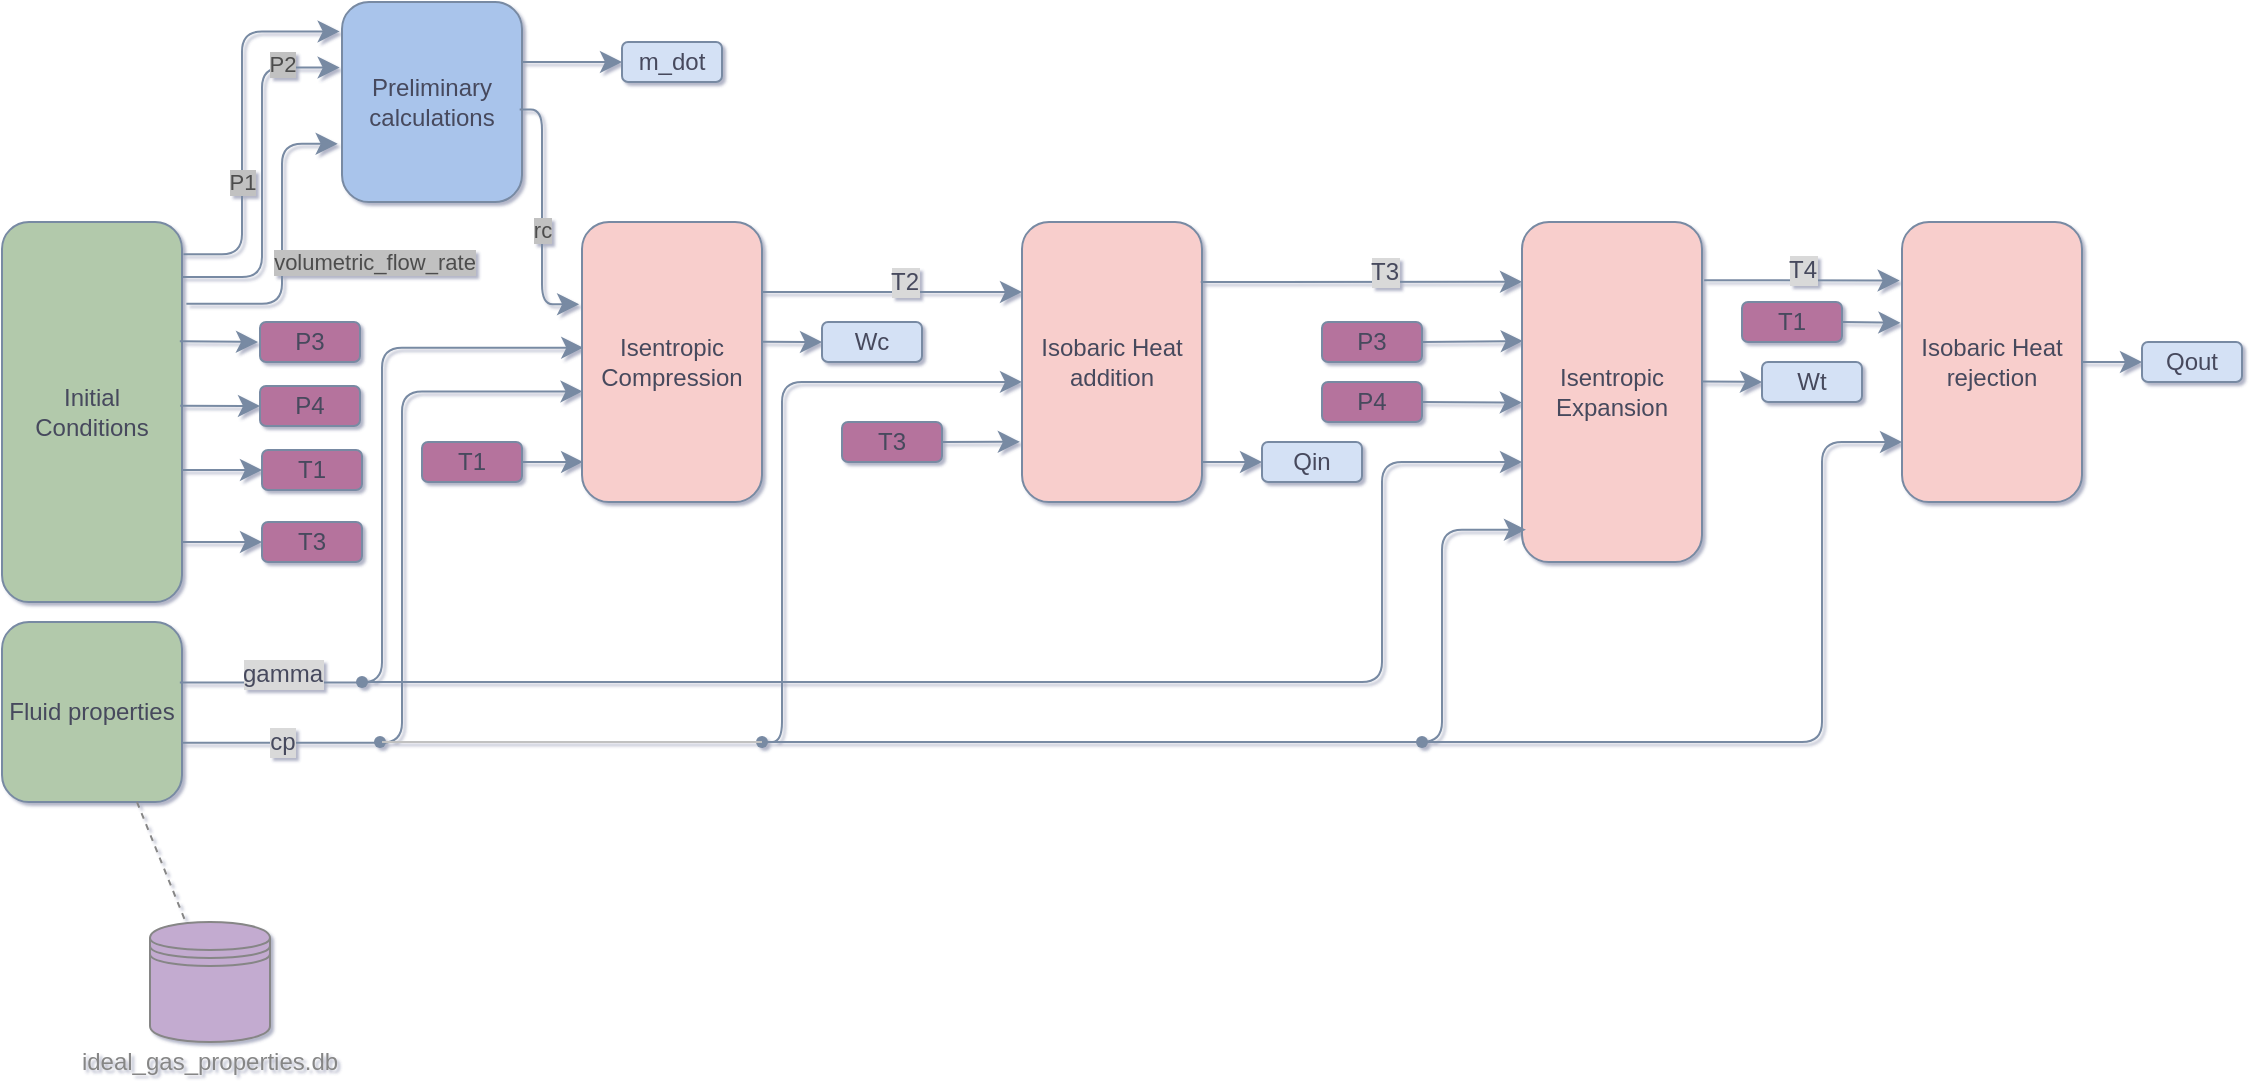 <mxfile version="27.1.4">
  <diagram name="Page-1" id="Q7OZ-y-GeXmkOtCzJn70">
    <mxGraphModel dx="978" dy="524" grid="1" gridSize="10" guides="1" tooltips="1" connect="1" arrows="1" fold="1" page="1" pageScale="1" pageWidth="1169" pageHeight="827" background="light-dark(#FFFFFF,#F1F1F1)" math="0" shadow="1" adaptiveColors="simple">
      <root>
        <mxCell id="0" />
        <mxCell id="1" parent="0" />
        <mxCell id="EEwLQgVUChroAXqvbahQ-1" value="Initial Conditions" style="rounded=1;whiteSpace=wrap;html=1;labelBackgroundColor=none;fillColor=#B2C9AB;strokeColor=#788AA3;fontColor=#46495D;" parent="1" vertex="1">
          <mxGeometry x="30" y="230" width="90" height="190" as="geometry" />
        </mxCell>
        <mxCell id="EEwLQgVUChroAXqvbahQ-2" value="Fluid properties" style="rounded=1;whiteSpace=wrap;html=1;labelBackgroundColor=none;fillColor=#B2C9AB;strokeColor=#788AA3;fontColor=#46495D;" parent="1" vertex="1">
          <mxGeometry x="30" y="430" width="90" height="90" as="geometry" />
        </mxCell>
        <mxCell id="EEwLQgVUChroAXqvbahQ-4" value="Isentropic Compression" style="rounded=1;whiteSpace=wrap;html=1;labelBackgroundColor=none;fillColor=#F8CECC;strokeColor=#788AA3;fontColor=#46495D;" parent="1" vertex="1">
          <mxGeometry x="320" y="230" width="90" height="140" as="geometry" />
        </mxCell>
        <mxCell id="EEwLQgVUChroAXqvbahQ-10" value="" style="edgeStyle=elbowEdgeStyle;elbow=horizontal;endArrow=classic;html=1;curved=0;rounded=1;endSize=8;startSize=8;fontSize=12;entryX=0.007;entryY=0.449;entryDx=0;entryDy=0;entryPerimeter=0;exitX=0.988;exitY=0.336;exitDx=0;exitDy=0;exitPerimeter=0;labelBackgroundColor=none;strokeColor=#788AA3;fontColor=default;" parent="1" source="EEwLQgVUChroAXqvbahQ-2" target="EEwLQgVUChroAXqvbahQ-4" edge="1">
          <mxGeometry width="50" height="50" relative="1" as="geometry">
            <mxPoint x="120" y="510" as="sourcePoint" />
            <mxPoint x="170" y="460" as="targetPoint" />
            <Array as="points">
              <mxPoint x="220" y="400" />
            </Array>
          </mxGeometry>
        </mxCell>
        <mxCell id="EEwLQgVUChroAXqvbahQ-11" value="gamma" style="edgeLabel;html=1;align=center;verticalAlign=middle;resizable=0;points=[];fontSize=12;labelBackgroundColor=#D9D9D9;fontColor=#46495D;rounded=1;" parent="EEwLQgVUChroAXqvbahQ-10" vertex="1" connectable="0">
          <mxGeometry x="0.672" relative="1" as="geometry">
            <mxPoint x="-90" y="163" as="offset" />
          </mxGeometry>
        </mxCell>
        <mxCell id="EEwLQgVUChroAXqvbahQ-12" value="" style="edgeStyle=elbowEdgeStyle;elbow=horizontal;endArrow=classic;html=1;curved=0;rounded=1;endSize=8;startSize=8;fontSize=12;exitX=0.996;exitY=0.671;exitDx=0;exitDy=0;entryX=0.003;entryY=0.605;entryDx=0;entryDy=0;labelBackgroundColor=none;strokeColor=#788AA3;fontColor=default;exitPerimeter=0;entryPerimeter=0;" parent="1" source="EEwLQgVUChroAXqvbahQ-2" target="EEwLQgVUChroAXqvbahQ-4" edge="1">
          <mxGeometry width="50" height="50" relative="1" as="geometry">
            <mxPoint x="120" y="535" as="sourcePoint" />
            <mxPoint x="280" y="330" as="targetPoint" />
            <Array as="points">
              <mxPoint x="230" y="400" />
            </Array>
          </mxGeometry>
        </mxCell>
        <mxCell id="EEwLQgVUChroAXqvbahQ-13" value="cp" style="edgeLabel;html=1;align=center;verticalAlign=middle;resizable=0;points=[];fontSize=12;labelBackgroundColor=#D9D9D9;fontColor=#46495D;rounded=1;" parent="EEwLQgVUChroAXqvbahQ-12" vertex="1" connectable="0">
          <mxGeometry x="0.786" y="-1" relative="1" as="geometry">
            <mxPoint x="-110" y="174" as="offset" />
          </mxGeometry>
        </mxCell>
        <mxCell id="EEwLQgVUChroAXqvbahQ-14" value="Isobaric Heat addition" style="rounded=1;whiteSpace=wrap;html=1;labelBackgroundColor=none;fillColor=#F8CECC;strokeColor=#788AA3;fontColor=#46495D;" parent="1" vertex="1">
          <mxGeometry x="540" y="230" width="90" height="140" as="geometry" />
        </mxCell>
        <mxCell id="QI7GWG2SebsIpQkl3_8m-1" value="" style="endArrow=classic;html=1;rounded=1;fontSize=12;startSize=8;endSize=8;curved=1;exitX=1;exitY=0.25;exitDx=0;exitDy=0;entryX=0;entryY=0.25;entryDx=0;entryDy=0;labelBackgroundColor=none;strokeColor=#788AA3;fontColor=default;" parent="1" source="EEwLQgVUChroAXqvbahQ-4" target="EEwLQgVUChroAXqvbahQ-14" edge="1">
          <mxGeometry width="50" height="50" relative="1" as="geometry">
            <mxPoint x="410" y="460" as="sourcePoint" />
            <mxPoint x="460" y="410" as="targetPoint" />
          </mxGeometry>
        </mxCell>
        <mxCell id="QI7GWG2SebsIpQkl3_8m-2" value="T2" style="edgeLabel;html=1;align=center;verticalAlign=middle;resizable=0;points=[];fontSize=12;labelBackgroundColor=#D9D9D9;fontColor=#46495D;rounded=1;" parent="QI7GWG2SebsIpQkl3_8m-1" vertex="1" connectable="0">
          <mxGeometry x="0.364" y="-2" relative="1" as="geometry">
            <mxPoint x="-18" y="-7" as="offset" />
          </mxGeometry>
        </mxCell>
        <mxCell id="QI7GWG2SebsIpQkl3_8m-24" value="" style="edgeStyle=elbowEdgeStyle;elbow=horizontal;endArrow=classic;html=1;curved=0;rounded=1;endSize=8;startSize=8;fontSize=12;entryX=0;entryY=0.571;entryDx=0;entryDy=0;entryPerimeter=0;labelBackgroundColor=none;strokeColor=#788AA3;fontColor=default;" parent="1" source="rzA8GYBJxwjR6tfgLr13-12" target="EEwLQgVUChroAXqvbahQ-14" edge="1">
          <mxGeometry width="50" height="50" relative="1" as="geometry">
            <mxPoint x="210" y="490" as="sourcePoint" />
            <mxPoint x="290" y="440" as="targetPoint" />
            <Array as="points">
              <mxPoint x="420" y="400" />
            </Array>
          </mxGeometry>
        </mxCell>
        <mxCell id="QI7GWG2SebsIpQkl3_8m-30" value="" style="endArrow=classic;html=1;rounded=1;fontSize=12;startSize=8;endSize=8;curved=1;exitX=0.999;exitY=0.472;exitDx=0;exitDy=0;exitPerimeter=0;labelBackgroundColor=none;strokeColor=#788AA3;fontColor=default;verticalAlign=middle;" parent="1" edge="1">
          <mxGeometry width="50" height="50" relative="1" as="geometry">
            <mxPoint x="118.91" y="289.68" as="sourcePoint" />
            <mxPoint x="158" y="290" as="targetPoint" />
          </mxGeometry>
        </mxCell>
        <mxCell id="QI7GWG2SebsIpQkl3_8m-34" value="P3" style="rounded=1;whiteSpace=wrap;html=1;labelBackgroundColor=none;fillColor=#B5739D;strokeColor=#788AA3;fontColor=#46495D;" parent="1" vertex="1">
          <mxGeometry x="159" y="280" width="50" height="20" as="geometry" />
        </mxCell>
        <mxCell id="QI7GWG2SebsIpQkl3_8m-36" value="P4" style="rounded=1;whiteSpace=wrap;html=1;labelBackgroundColor=none;fillColor=#B5739D;strokeColor=#788AA3;fontColor=#46495D;" parent="1" vertex="1">
          <mxGeometry x="159" y="312" width="50" height="20" as="geometry" />
        </mxCell>
        <mxCell id="QI7GWG2SebsIpQkl3_8m-37" value="" style="endArrow=classic;html=1;rounded=1;fontSize=12;startSize=8;endSize=8;curved=1;exitX=1.001;exitY=0.631;exitDx=0;exitDy=0;exitPerimeter=0;entryX=0;entryY=0.5;entryDx=0;entryDy=0;labelBackgroundColor=none;strokeColor=#788AA3;fontColor=default;" parent="1" target="QI7GWG2SebsIpQkl3_8m-36" edge="1">
          <mxGeometry width="50" height="50" relative="1" as="geometry">
            <mxPoint x="119.09" y="321.89" as="sourcePoint" />
            <mxPoint x="229" y="282" as="targetPoint" />
          </mxGeometry>
        </mxCell>
        <mxCell id="QI7GWG2SebsIpQkl3_8m-40" value="T3" style="rounded=1;whiteSpace=wrap;html=1;labelBackgroundColor=none;fillColor=#B5739D;strokeColor=#788AA3;fontColor=#46495D;" parent="1" vertex="1">
          <mxGeometry x="160" y="380" width="50" height="20" as="geometry" />
        </mxCell>
        <mxCell id="QI7GWG2SebsIpQkl3_8m-41" value="" style="endArrow=classic;html=1;rounded=1;fontSize=12;startSize=8;endSize=8;curved=1;entryX=0;entryY=0.5;entryDx=0;entryDy=0;exitX=1.004;exitY=0.842;exitDx=0;exitDy=0;exitPerimeter=0;labelBackgroundColor=none;strokeColor=#788AA3;fontColor=default;" parent="1" source="EEwLQgVUChroAXqvbahQ-1" target="QI7GWG2SebsIpQkl3_8m-40" edge="1">
          <mxGeometry width="50" height="50" relative="1" as="geometry">
            <mxPoint x="130" y="390" as="sourcePoint" />
            <mxPoint x="228" y="330" as="targetPoint" />
          </mxGeometry>
        </mxCell>
        <mxCell id="QI7GWG2SebsIpQkl3_8m-42" value="T3" style="rounded=1;whiteSpace=wrap;html=1;labelBackgroundColor=none;fillColor=#B5739D;strokeColor=#788AA3;fontColor=#46495D;" parent="1" vertex="1">
          <mxGeometry x="450" y="330" width="50" height="20" as="geometry" />
        </mxCell>
        <mxCell id="QI7GWG2SebsIpQkl3_8m-43" value="" style="endArrow=classic;html=1;rounded=1;fontSize=12;startSize=8;endSize=8;curved=1;entryX=-0.012;entryY=0.785;entryDx=0;entryDy=0;entryPerimeter=0;exitX=1;exitY=0.5;exitDx=0;exitDy=0;labelBackgroundColor=none;strokeColor=#788AA3;fontColor=default;" parent="1" source="QI7GWG2SebsIpQkl3_8m-42" target="EEwLQgVUChroAXqvbahQ-14" edge="1">
          <mxGeometry width="50" height="50" relative="1" as="geometry">
            <mxPoint x="320" y="450" as="sourcePoint" />
            <mxPoint x="370" y="400" as="targetPoint" />
          </mxGeometry>
        </mxCell>
        <mxCell id="kjRx0Hb_FwiAP0zgiSjk-4" value="" style="edgeStyle=elbowEdgeStyle;elbow=horizontal;endArrow=classic;html=1;curved=0;rounded=1;endSize=8;startSize=8;fontSize=12;entryDx=0;entryDy=0;entryPerimeter=0;labelBackgroundColor=none;strokeColor=#788AA3;fontColor=default;exitX=0.65;exitY=0.578;exitDx=0;exitDy=0;exitPerimeter=0;" parent="1" source="QI7GWG2SebsIpQkl3_8m-20" target="QI7GWG2SebsIpQkl3_8m-20" edge="1">
          <mxGeometry width="50" height="50" relative="1" as="geometry">
            <mxPoint x="210" y="490" as="sourcePoint" />
            <mxPoint x="510" y="310" as="targetPoint" />
            <Array as="points" />
          </mxGeometry>
        </mxCell>
        <mxCell id="QI7GWG2SebsIpQkl3_8m-20" value="" style="shape=waypoint;fillStyle=solid;size=6;pointerEvents=1;points=[];fillColor=none;resizable=0;rotatable=0;perimeter=centerPerimeter;snapToPoint=1;labelBackgroundColor=none;strokeColor=#788AA3;fontColor=#46495D;rounded=1;" parent="1" vertex="1">
          <mxGeometry x="209" y="480" width="20" height="20" as="geometry" />
        </mxCell>
        <mxCell id="kjRx0Hb_FwiAP0zgiSjk-8" value="" style="endArrow=classic;html=1;rounded=1;fontSize=12;startSize=8;endSize=8;curved=1;exitX=1.002;exitY=0.428;exitDx=0;exitDy=0;exitPerimeter=0;labelBackgroundColor=none;strokeColor=#788AA3;fontColor=default;verticalAlign=middle;entryX=0;entryY=0.5;entryDx=0;entryDy=0;" parent="1" source="EEwLQgVUChroAXqvbahQ-4" target="kjRx0Hb_FwiAP0zgiSjk-9" edge="1">
          <mxGeometry width="50" height="50" relative="1" as="geometry">
            <mxPoint x="380" y="290" as="sourcePoint" />
            <mxPoint x="419" y="290" as="targetPoint" />
          </mxGeometry>
        </mxCell>
        <mxCell id="kjRx0Hb_FwiAP0zgiSjk-9" value="Wc" style="rounded=1;whiteSpace=wrap;html=1;labelBackgroundColor=none;fillColor=#D4E1F5;strokeColor=#788AA3;fontColor=#46495D;" parent="1" vertex="1">
          <mxGeometry x="440" y="280" width="50" height="20" as="geometry" />
        </mxCell>
        <mxCell id="rzA8GYBJxwjR6tfgLr13-1" value="Isentropic Expansion" style="rounded=1;whiteSpace=wrap;html=1;labelBackgroundColor=none;fillColor=#F8CECC;strokeColor=#788AA3;fontColor=#46495D;" parent="1" vertex="1">
          <mxGeometry x="790" y="230" width="90" height="170" as="geometry" />
        </mxCell>
        <mxCell id="rzA8GYBJxwjR6tfgLr13-3" value="" style="endArrow=classic;html=1;rounded=1;fontSize=12;startSize=8;endSize=8;curved=1;labelBackgroundColor=none;strokeColor=#788AA3;fontColor=default;exitX=0.993;exitY=0.214;exitDx=0;exitDy=0;exitPerimeter=0;entryX=0;entryY=0.176;entryDx=0;entryDy=0;entryPerimeter=0;" parent="1" source="EEwLQgVUChroAXqvbahQ-14" target="rzA8GYBJxwjR6tfgLr13-1" edge="1">
          <mxGeometry width="50" height="50" relative="1" as="geometry">
            <mxPoint x="650" y="260" as="sourcePoint" />
            <mxPoint x="690" y="260" as="targetPoint" />
          </mxGeometry>
        </mxCell>
        <mxCell id="rzA8GYBJxwjR6tfgLr13-4" value="T3" style="edgeLabel;html=1;align=center;verticalAlign=middle;resizable=0;points=[];fontSize=12;labelBackgroundColor=#D9D9D9;fontColor=#46495D;rounded=1;" parent="rzA8GYBJxwjR6tfgLr13-3" vertex="1" connectable="0">
          <mxGeometry x="0.364" y="-2" relative="1" as="geometry">
            <mxPoint x="-18" y="-7" as="offset" />
          </mxGeometry>
        </mxCell>
        <mxCell id="rzA8GYBJxwjR6tfgLr13-7" value="P3" style="rounded=1;whiteSpace=wrap;html=1;labelBackgroundColor=none;fillColor=#B5739D;strokeColor=#788AA3;fontColor=#46495D;" parent="1" vertex="1">
          <mxGeometry x="690" y="280" width="50" height="20" as="geometry" />
        </mxCell>
        <mxCell id="rzA8GYBJxwjR6tfgLr13-8" value="" style="endArrow=classic;html=1;rounded=1;fontSize=12;startSize=8;endSize=8;curved=1;entryX=0.004;entryY=0.35;entryDx=0;entryDy=0;entryPerimeter=0;exitX=1;exitY=0.5;exitDx=0;exitDy=0;labelBackgroundColor=none;strokeColor=#788AA3;fontColor=default;" parent="1" source="rzA8GYBJxwjR6tfgLr13-7" target="rzA8GYBJxwjR6tfgLr13-1" edge="1">
          <mxGeometry width="50" height="50" relative="1" as="geometry">
            <mxPoint x="521" y="400" as="sourcePoint" />
            <mxPoint x="710" y="290" as="targetPoint" />
          </mxGeometry>
        </mxCell>
        <mxCell id="rzA8GYBJxwjR6tfgLr13-9" value="P4" style="rounded=1;whiteSpace=wrap;html=1;labelBackgroundColor=none;fillColor=#B5739D;strokeColor=#788AA3;fontColor=#46495D;" parent="1" vertex="1">
          <mxGeometry x="690" y="310" width="50" height="20" as="geometry" />
        </mxCell>
        <mxCell id="rzA8GYBJxwjR6tfgLr13-10" value="" style="endArrow=classic;html=1;rounded=1;fontSize=12;startSize=8;endSize=8;curved=1;exitX=1;exitY=0.5;exitDx=0;exitDy=0;labelBackgroundColor=none;strokeColor=#788AA3;fontColor=default;entryX=-0.001;entryY=0.531;entryDx=0;entryDy=0;entryPerimeter=0;" parent="1" source="rzA8GYBJxwjR6tfgLr13-9" target="rzA8GYBJxwjR6tfgLr13-1" edge="1">
          <mxGeometry width="50" height="50" relative="1" as="geometry">
            <mxPoint x="521" y="430" as="sourcePoint" />
            <mxPoint x="780" y="321" as="targetPoint" />
          </mxGeometry>
        </mxCell>
        <mxCell id="rzA8GYBJxwjR6tfgLr13-11" value="" style="edgeStyle=elbowEdgeStyle;elbow=horizontal;endArrow=classic;html=1;curved=0;rounded=1;endSize=8;startSize=8;fontSize=12;entryX=0.022;entryY=0.905;entryDx=0;entryDy=0;entryPerimeter=0;labelBackgroundColor=none;strokeColor=#788AA3;fontColor=default;" parent="1" source="rzA8GYBJxwjR6tfgLr13-12" target="rzA8GYBJxwjR6tfgLr13-1" edge="1">
          <mxGeometry width="50" height="50" relative="1" as="geometry">
            <mxPoint x="390" y="575" as="sourcePoint" />
            <mxPoint x="690" y="395" as="targetPoint" />
            <Array as="points">
              <mxPoint x="750" y="440" />
            </Array>
          </mxGeometry>
        </mxCell>
        <mxCell id="rzA8GYBJxwjR6tfgLr13-12" value="" style="shape=waypoint;fillStyle=solid;size=6;pointerEvents=1;points=[];fillColor=none;resizable=0;rotatable=0;perimeter=centerPerimeter;snapToPoint=1;labelBackgroundColor=none;strokeColor=#788AA3;fontColor=#46495D;rounded=1;" parent="1" vertex="1">
          <mxGeometry x="400" y="480" width="20" height="20" as="geometry" />
        </mxCell>
        <mxCell id="rzA8GYBJxwjR6tfgLr13-17" value="" style="edgeStyle=elbowEdgeStyle;elbow=horizontal;endArrow=classic;html=1;curved=0;rounded=1;endSize=8;startSize=8;fontSize=12;labelBackgroundColor=none;strokeColor=#788AA3;fontColor=default;entryX=0;entryY=0.706;entryDx=0;entryDy=0;entryPerimeter=0;" parent="1" source="rzA8GYBJxwjR6tfgLr13-18" target="rzA8GYBJxwjR6tfgLr13-1" edge="1">
          <mxGeometry width="50" height="50" relative="1" as="geometry">
            <mxPoint x="210" y="460" as="sourcePoint" />
            <mxPoint x="710" y="349" as="targetPoint" />
            <Array as="points">
              <mxPoint x="720" y="400" />
            </Array>
          </mxGeometry>
        </mxCell>
        <mxCell id="rzA8GYBJxwjR6tfgLr13-19" value="" style="endArrow=none;html=1;rounded=0;strokeColor=light-dark(#C1C1C1, #788aa3);" parent="1" edge="1" target="rzA8GYBJxwjR6tfgLr13-12">
          <mxGeometry width="50" height="50" relative="1" as="geometry">
            <mxPoint x="220" y="490" as="sourcePoint" />
            <mxPoint x="380" y="490" as="targetPoint" />
          </mxGeometry>
        </mxCell>
        <mxCell id="rzA8GYBJxwjR6tfgLr13-22" value="" style="endArrow=classic;html=1;rounded=1;fontSize=12;startSize=8;endSize=8;curved=1;labelBackgroundColor=none;strokeColor=#788AA3;fontColor=default;verticalAlign=middle;entryX=0;entryY=0.5;entryDx=0;entryDy=0;exitX=0.999;exitY=0.469;exitDx=0;exitDy=0;exitPerimeter=0;" parent="1" source="rzA8GYBJxwjR6tfgLr13-1" target="rzA8GYBJxwjR6tfgLr13-23" edge="1">
          <mxGeometry width="50" height="50" relative="1" as="geometry">
            <mxPoint x="900" y="310" as="sourcePoint" />
            <mxPoint x="849" y="310" as="targetPoint" />
          </mxGeometry>
        </mxCell>
        <mxCell id="rzA8GYBJxwjR6tfgLr13-23" value="Wt" style="rounded=1;whiteSpace=wrap;html=1;labelBackgroundColor=none;fillColor=#D4E1F5;strokeColor=#788AA3;fontColor=#46495D;" parent="1" vertex="1">
          <mxGeometry x="910" y="300" width="50" height="20" as="geometry" />
        </mxCell>
        <mxCell id="rzA8GYBJxwjR6tfgLr13-25" value="Isobaric Heat rejection" style="rounded=1;whiteSpace=wrap;html=1;labelBackgroundColor=none;fillColor=#F8CECC;strokeColor=#788AA3;fontColor=#46495D;" parent="1" vertex="1">
          <mxGeometry x="980" y="230" width="90" height="140" as="geometry" />
        </mxCell>
        <mxCell id="rzA8GYBJxwjR6tfgLr13-26" value="" style="endArrow=classic;html=1;rounded=1;fontSize=12;startSize=8;endSize=8;curved=1;labelBackgroundColor=none;strokeColor=#788AA3;fontColor=default;entryX=-0.013;entryY=0.209;entryDx=0;entryDy=0;entryPerimeter=0;exitX=1.012;exitY=0.171;exitDx=0;exitDy=0;exitPerimeter=0;" parent="1" source="rzA8GYBJxwjR6tfgLr13-1" target="rzA8GYBJxwjR6tfgLr13-25" edge="1">
          <mxGeometry width="50" height="50" relative="1" as="geometry">
            <mxPoint x="890" y="259" as="sourcePoint" />
            <mxPoint x="911" y="260" as="targetPoint" />
          </mxGeometry>
        </mxCell>
        <mxCell id="rzA8GYBJxwjR6tfgLr13-27" value="T4" style="edgeLabel;html=1;align=center;verticalAlign=middle;resizable=0;points=[];fontSize=12;labelBackgroundColor=#D9D9D9;fontColor=#46495D;rounded=1;" parent="rzA8GYBJxwjR6tfgLr13-26" vertex="1" connectable="0">
          <mxGeometry x="0.364" y="-2" relative="1" as="geometry">
            <mxPoint x="-18" y="-7" as="offset" />
          </mxGeometry>
        </mxCell>
        <mxCell id="rzA8GYBJxwjR6tfgLr13-31" value="T1" style="rounded=1;whiteSpace=wrap;html=1;labelBackgroundColor=none;fillColor=#B5739D;strokeColor=#788AA3;fontColor=#46495D;" parent="1" vertex="1">
          <mxGeometry x="160" y="344" width="50" height="20" as="geometry" />
        </mxCell>
        <mxCell id="rzA8GYBJxwjR6tfgLr13-32" value="" style="endArrow=classic;html=1;rounded=1;fontSize=12;startSize=8;endSize=8;curved=1;entryX=0;entryY=0.5;entryDx=0;entryDy=0;exitX=1.004;exitY=0.842;exitDx=0;exitDy=0;exitPerimeter=0;labelBackgroundColor=none;strokeColor=#788AA3;fontColor=default;" parent="1" target="rzA8GYBJxwjR6tfgLr13-31" edge="1">
          <mxGeometry width="50" height="50" relative="1" as="geometry">
            <mxPoint x="120" y="354" as="sourcePoint" />
            <mxPoint x="228" y="294" as="targetPoint" />
          </mxGeometry>
        </mxCell>
        <mxCell id="rzA8GYBJxwjR6tfgLr13-37" value="T1" style="rounded=1;whiteSpace=wrap;html=1;labelBackgroundColor=none;fillColor=#B5739D;strokeColor=#788AA3;fontColor=#46495D;" parent="1" vertex="1">
          <mxGeometry x="240" y="340" width="50" height="20" as="geometry" />
        </mxCell>
        <mxCell id="rzA8GYBJxwjR6tfgLr13-38" value="" style="endArrow=classic;html=1;rounded=1;fontSize=12;startSize=8;endSize=8;curved=1;entryX=0.006;entryY=0.857;entryDx=0;entryDy=0;entryPerimeter=0;exitX=1;exitY=0.5;exitDx=0;exitDy=0;labelBackgroundColor=none;strokeColor=#788AA3;fontColor=default;" parent="1" target="EEwLQgVUChroAXqvbahQ-4" edge="1">
          <mxGeometry width="50" height="50" relative="1" as="geometry">
            <mxPoint x="290" y="350" as="sourcePoint" />
            <mxPoint x="319" y="350" as="targetPoint" />
          </mxGeometry>
        </mxCell>
        <mxCell id="rzA8GYBJxwjR6tfgLr13-41" value="T1" style="rounded=1;whiteSpace=wrap;html=1;labelBackgroundColor=none;fillColor=#B5739D;strokeColor=#788AA3;fontColor=#46495D;" parent="1" vertex="1">
          <mxGeometry x="900" y="270" width="50" height="20" as="geometry" />
        </mxCell>
        <mxCell id="rzA8GYBJxwjR6tfgLr13-42" value="" style="endArrow=classic;html=1;rounded=1;fontSize=12;startSize=8;endSize=8;curved=1;entryX=-0.009;entryY=0.36;entryDx=0;entryDy=0;entryPerimeter=0;labelBackgroundColor=none;strokeColor=#788AA3;fontColor=default;exitX=1;exitY=0.5;exitDx=0;exitDy=0;" parent="1" source="rzA8GYBJxwjR6tfgLr13-41" target="rzA8GYBJxwjR6tfgLr13-25" edge="1">
          <mxGeometry width="50" height="50" relative="1" as="geometry">
            <mxPoint x="1030" y="280" as="sourcePoint" />
            <mxPoint x="920" y="280" as="targetPoint" />
          </mxGeometry>
        </mxCell>
        <mxCell id="rzA8GYBJxwjR6tfgLr13-44" value="" style="edgeStyle=elbowEdgeStyle;elbow=horizontal;endArrow=classic;html=1;curved=0;rounded=1;endSize=8;startSize=8;fontSize=12;entryX=0;entryY=0.786;entryDx=0;entryDy=0;entryPerimeter=0;labelBackgroundColor=none;strokeColor=#788AA3;fontColor=default;" parent="1" source="rzA8GYBJxwjR6tfgLr13-45" target="rzA8GYBJxwjR6tfgLr13-25" edge="1">
          <mxGeometry width="50" height="50" relative="1" as="geometry">
            <mxPoint x="740" y="490" as="sourcePoint" />
            <mxPoint x="942" y="384" as="targetPoint" />
            <Array as="points">
              <mxPoint x="940" y="420" />
            </Array>
          </mxGeometry>
        </mxCell>
        <mxCell id="rzA8GYBJxwjR6tfgLr13-50" value="" style="endArrow=classic;html=1;rounded=1;fontSize=12;startSize=8;endSize=8;curved=1;exitX=1.002;exitY=0.428;exitDx=0;exitDy=0;exitPerimeter=0;labelBackgroundColor=none;strokeColor=#788AA3;fontColor=default;verticalAlign=middle;entryX=0;entryY=0.5;entryDx=0;entryDy=0;" parent="1" target="rzA8GYBJxwjR6tfgLr13-51" edge="1">
          <mxGeometry width="50" height="50" relative="1" as="geometry">
            <mxPoint x="630" y="350" as="sourcePoint" />
            <mxPoint x="639" y="350" as="targetPoint" />
          </mxGeometry>
        </mxCell>
        <mxCell id="rzA8GYBJxwjR6tfgLr13-51" value="Qin" style="rounded=1;whiteSpace=wrap;html=1;labelBackgroundColor=none;fillColor=#D4E1F5;strokeColor=#788AA3;fontColor=#46495D;" parent="1" vertex="1">
          <mxGeometry x="660" y="340" width="50" height="20" as="geometry" />
        </mxCell>
        <mxCell id="rzA8GYBJxwjR6tfgLr13-53" value="" style="endArrow=classic;html=1;rounded=1;fontSize=12;startSize=8;endSize=8;curved=1;labelBackgroundColor=none;strokeColor=#788AA3;fontColor=default;verticalAlign=middle;entryX=0;entryY=0.5;entryDx=0;entryDy=0;exitX=1;exitY=0.5;exitDx=0;exitDy=0;" parent="1" source="rzA8GYBJxwjR6tfgLr13-25" target="rzA8GYBJxwjR6tfgLr13-54" edge="1">
          <mxGeometry width="50" height="50" relative="1" as="geometry">
            <mxPoint x="1080" y="300" as="sourcePoint" />
            <mxPoint x="1079" y="300" as="targetPoint" />
          </mxGeometry>
        </mxCell>
        <mxCell id="rzA8GYBJxwjR6tfgLr13-54" value="Qout" style="rounded=1;whiteSpace=wrap;html=1;labelBackgroundColor=none;fillColor=#D4E1F5;strokeColor=#788AA3;fontColor=#46495D;" parent="1" vertex="1">
          <mxGeometry x="1100" y="290" width="50" height="20" as="geometry" />
        </mxCell>
        <mxCell id="Ht5jDDZCFMFz_1KY98Es-1" value="" style="endArrow=none;dashed=1;html=1;rounded=0;exitX=0.75;exitY=1;exitDx=0;exitDy=0;strokeColor=#868686;" edge="1" parent="1" source="EEwLQgVUChroAXqvbahQ-2" target="Ht5jDDZCFMFz_1KY98Es-2">
          <mxGeometry width="50" height="50" relative="1" as="geometry">
            <mxPoint x="120" y="580" as="sourcePoint" />
            <mxPoint x="130" y="610" as="targetPoint" />
          </mxGeometry>
        </mxCell>
        <mxCell id="Ht5jDDZCFMFz_1KY98Es-4" value="" style="group" vertex="1" connectable="0" parent="1">
          <mxGeometry x="59" y="580" width="150" height="80" as="geometry" />
        </mxCell>
        <mxCell id="Ht5jDDZCFMFz_1KY98Es-2" value="" style="shape=datastore;whiteSpace=wrap;html=1;fillColor=#C3ABD0;strokeColor=#868686;" vertex="1" parent="Ht5jDDZCFMFz_1KY98Es-4">
          <mxGeometry x="45" width="60" height="60" as="geometry" />
        </mxCell>
        <mxCell id="Ht5jDDZCFMFz_1KY98Es-3" value="ideal_gas_properties.db" style="rounded=0;whiteSpace=wrap;html=1;strokeColor=none;fillColor=none;fontColor=#868686;" vertex="1" parent="Ht5jDDZCFMFz_1KY98Es-4">
          <mxGeometry y="60" width="150" height="20" as="geometry" />
        </mxCell>
        <mxCell id="Ht5jDDZCFMFz_1KY98Es-6" value="Preliminary calculations" style="rounded=1;whiteSpace=wrap;html=1;labelBackgroundColor=none;fillColor=#A9C4EB;strokeColor=#788AA3;fontColor=#46495D;" vertex="1" parent="1">
          <mxGeometry x="200" y="120" width="90" height="100" as="geometry" />
        </mxCell>
        <mxCell id="Ht5jDDZCFMFz_1KY98Es-10" value="" style="edgeStyle=elbowEdgeStyle;elbow=horizontal;endArrow=classic;html=1;curved=0;rounded=1;endSize=8;startSize=8;fontSize=12;exitX=1.008;exitY=0.085;exitDx=0;exitDy=0;entryX=-0.013;entryY=0.147;entryDx=0;entryDy=0;labelBackgroundColor=none;strokeColor=#788AA3;fontColor=default;exitPerimeter=0;entryPerimeter=0;" edge="1" parent="1" source="EEwLQgVUChroAXqvbahQ-1" target="Ht5jDDZCFMFz_1KY98Es-6">
          <mxGeometry width="50" height="50" relative="1" as="geometry">
            <mxPoint x="120" y="225" as="sourcePoint" />
            <mxPoint x="320" y="50" as="targetPoint" />
            <Array as="points">
              <mxPoint x="150" y="190" />
            </Array>
          </mxGeometry>
        </mxCell>
        <mxCell id="Ht5jDDZCFMFz_1KY98Es-13" value="P1" style="edgeLabel;html=1;align=center;verticalAlign=middle;resizable=0;points=[];labelBackgroundColor=light-dark(#C1C1C1, #d9d9d9);fontColor=#4D4D4D;" vertex="1" connectable="0" parent="Ht5jDDZCFMFz_1KY98Es-10">
          <mxGeometry x="-0.558" relative="1" as="geometry">
            <mxPoint y="-24" as="offset" />
          </mxGeometry>
        </mxCell>
        <mxCell id="Ht5jDDZCFMFz_1KY98Es-14" value="" style="edgeStyle=elbowEdgeStyle;elbow=horizontal;endArrow=classic;html=1;curved=0;rounded=1;endSize=8;startSize=8;fontSize=12;entryX=-0.013;entryY=0.328;entryDx=0;entryDy=0;labelBackgroundColor=none;strokeColor=#788AA3;fontColor=default;exitX=0.997;exitY=0.145;exitDx=0;exitDy=0;exitPerimeter=0;entryPerimeter=0;" edge="1" parent="1" source="EEwLQgVUChroAXqvbahQ-1" target="Ht5jDDZCFMFz_1KY98Es-6">
          <mxGeometry width="50" height="50" relative="1" as="geometry">
            <mxPoint x="130" y="270" as="sourcePoint" />
            <mxPoint x="267" y="240" as="targetPoint" />
            <Array as="points">
              <mxPoint x="160" y="210" />
            </Array>
          </mxGeometry>
        </mxCell>
        <mxCell id="Ht5jDDZCFMFz_1KY98Es-15" value="P2" style="edgeLabel;html=1;align=center;verticalAlign=middle;resizable=0;points=[];labelBackgroundColor=light-dark(#C1C1C1, #d9d9d9);fontColor=#4D4D4D;" vertex="1" connectable="0" parent="Ht5jDDZCFMFz_1KY98Es-14">
          <mxGeometry x="-0.558" relative="1" as="geometry">
            <mxPoint x="10" y="-107" as="offset" />
          </mxGeometry>
        </mxCell>
        <mxCell id="Ht5jDDZCFMFz_1KY98Es-18" value="" style="edgeStyle=elbowEdgeStyle;elbow=horizontal;endArrow=classic;html=1;curved=0;rounded=1;endSize=8;startSize=8;fontSize=12;entryX=-0.016;entryY=0.294;entryDx=0;entryDy=0;labelBackgroundColor=none;strokeColor=#788AA3;fontColor=default;entryPerimeter=0;exitX=0.987;exitY=0.537;exitDx=0;exitDy=0;exitPerimeter=0;" edge="1" parent="1" source="Ht5jDDZCFMFz_1KY98Es-6" target="EEwLQgVUChroAXqvbahQ-4">
          <mxGeometry width="50" height="50" relative="1" as="geometry">
            <mxPoint x="420" y="240" as="sourcePoint" />
            <mxPoint x="467" y="346" as="targetPoint" />
            <Array as="points">
              <mxPoint x="300" y="230" />
            </Array>
          </mxGeometry>
        </mxCell>
        <mxCell id="Ht5jDDZCFMFz_1KY98Es-19" value="rc" style="edgeLabel;html=1;align=center;verticalAlign=middle;resizable=0;points=[];labelBackgroundColor=light-dark(#C1C1C1, #d9d9d9);fontColor=#4D4D4D;" vertex="1" connectable="0" parent="Ht5jDDZCFMFz_1KY98Es-18">
          <mxGeometry x="-0.558" relative="1" as="geometry">
            <mxPoint y="43" as="offset" />
          </mxGeometry>
        </mxCell>
        <mxCell id="Ht5jDDZCFMFz_1KY98Es-20" value="" style="endArrow=classic;html=1;rounded=1;fontSize=12;startSize=8;endSize=8;curved=1;labelBackgroundColor=none;strokeColor=#788AA3;fontColor=default;verticalAlign=middle;entryX=0;entryY=0.5;entryDx=0;entryDy=0;exitX=1;exitY=0.6;exitDx=0;exitDy=0;exitPerimeter=0;" edge="1" parent="1" target="Ht5jDDZCFMFz_1KY98Es-21">
          <mxGeometry width="50" height="50" relative="1" as="geometry">
            <mxPoint x="290" y="150" as="sourcePoint" />
            <mxPoint x="319" y="150" as="targetPoint" />
          </mxGeometry>
        </mxCell>
        <mxCell id="Ht5jDDZCFMFz_1KY98Es-21" value="m_dot" style="rounded=1;whiteSpace=wrap;html=1;labelBackgroundColor=none;fillColor=#D4E1F5;strokeColor=#788AA3;fontColor=#46495D;" vertex="1" parent="1">
          <mxGeometry x="340" y="140" width="50" height="20" as="geometry" />
        </mxCell>
        <mxCell id="Ht5jDDZCFMFz_1KY98Es-22" value="" style="edgeStyle=elbowEdgeStyle;elbow=horizontal;endArrow=classic;html=1;curved=0;rounded=1;endSize=8;startSize=8;fontSize=12;labelBackgroundColor=none;strokeColor=#788AA3;fontColor=default;exitX=1.024;exitY=0.215;exitDx=0;exitDy=0;exitPerimeter=0;entryX=-0.024;entryY=0.709;entryDx=0;entryDy=0;entryPerimeter=0;" edge="1" parent="1" source="EEwLQgVUChroAXqvbahQ-1" target="Ht5jDDZCFMFz_1KY98Es-6">
          <mxGeometry width="50" height="50" relative="1" as="geometry">
            <mxPoint x="121" y="295" as="sourcePoint" />
            <mxPoint x="180" y="190" as="targetPoint" />
            <Array as="points">
              <mxPoint x="170" y="240" />
            </Array>
          </mxGeometry>
        </mxCell>
        <mxCell id="Ht5jDDZCFMFz_1KY98Es-23" value="volumetric_flow_rate" style="edgeLabel;html=1;align=center;verticalAlign=middle;resizable=0;points=[];labelBackgroundColor=light-dark(#C1C1C1, #d9d9d9);fontColor=#4D4D4D;" vertex="1" connectable="0" parent="Ht5jDDZCFMFz_1KY98Es-22">
          <mxGeometry x="-0.558" relative="1" as="geometry">
            <mxPoint x="59" y="-21" as="offset" />
          </mxGeometry>
        </mxCell>
        <mxCell id="Ht5jDDZCFMFz_1KY98Es-24" value="" style="edgeStyle=elbowEdgeStyle;elbow=horizontal;endArrow=classic;html=1;curved=0;rounded=1;endSize=8;startSize=8;fontSize=12;entryDx=0;entryDy=0;entryPerimeter=0;labelBackgroundColor=none;strokeColor=#788AA3;fontColor=default;" edge="1" parent="1" target="rzA8GYBJxwjR6tfgLr13-45">
          <mxGeometry width="50" height="50" relative="1" as="geometry">
            <mxPoint x="740" y="490" as="sourcePoint" />
            <mxPoint x="980" y="340" as="targetPoint" />
            <Array as="points" />
          </mxGeometry>
        </mxCell>
        <mxCell id="rzA8GYBJxwjR6tfgLr13-45" value="" style="shape=waypoint;fillStyle=solid;size=6;pointerEvents=1;points=[];fillColor=none;resizable=0;rotatable=0;perimeter=centerPerimeter;snapToPoint=1;labelBackgroundColor=none;strokeColor=#788AA3;fontColor=#46495D;rounded=1;" parent="1" vertex="1">
          <mxGeometry x="730" y="480" width="20" height="20" as="geometry" />
        </mxCell>
        <mxCell id="Ht5jDDZCFMFz_1KY98Es-27" value="" style="edgeStyle=elbowEdgeStyle;elbow=horizontal;endArrow=classic;html=1;curved=0;rounded=1;endSize=8;startSize=8;fontSize=12;labelBackgroundColor=none;strokeColor=#788AA3;fontColor=default;entryDx=0;entryDy=0;entryPerimeter=0;" edge="1" parent="1" target="rzA8GYBJxwjR6tfgLr13-18">
          <mxGeometry width="50" height="50" relative="1" as="geometry">
            <mxPoint x="210" y="460" as="sourcePoint" />
            <mxPoint x="790" y="350" as="targetPoint" />
            <Array as="points" />
          </mxGeometry>
        </mxCell>
        <mxCell id="rzA8GYBJxwjR6tfgLr13-18" value="" style="shape=waypoint;fillStyle=solid;size=6;pointerEvents=1;points=[];fillColor=none;resizable=0;rotatable=0;perimeter=centerPerimeter;snapToPoint=1;labelBackgroundColor=none;strokeColor=#788AA3;fontColor=#46495D;rounded=1;" parent="1" vertex="1">
          <mxGeometry x="200" y="450" width="20" height="20" as="geometry" />
        </mxCell>
      </root>
    </mxGraphModel>
  </diagram>
</mxfile>
